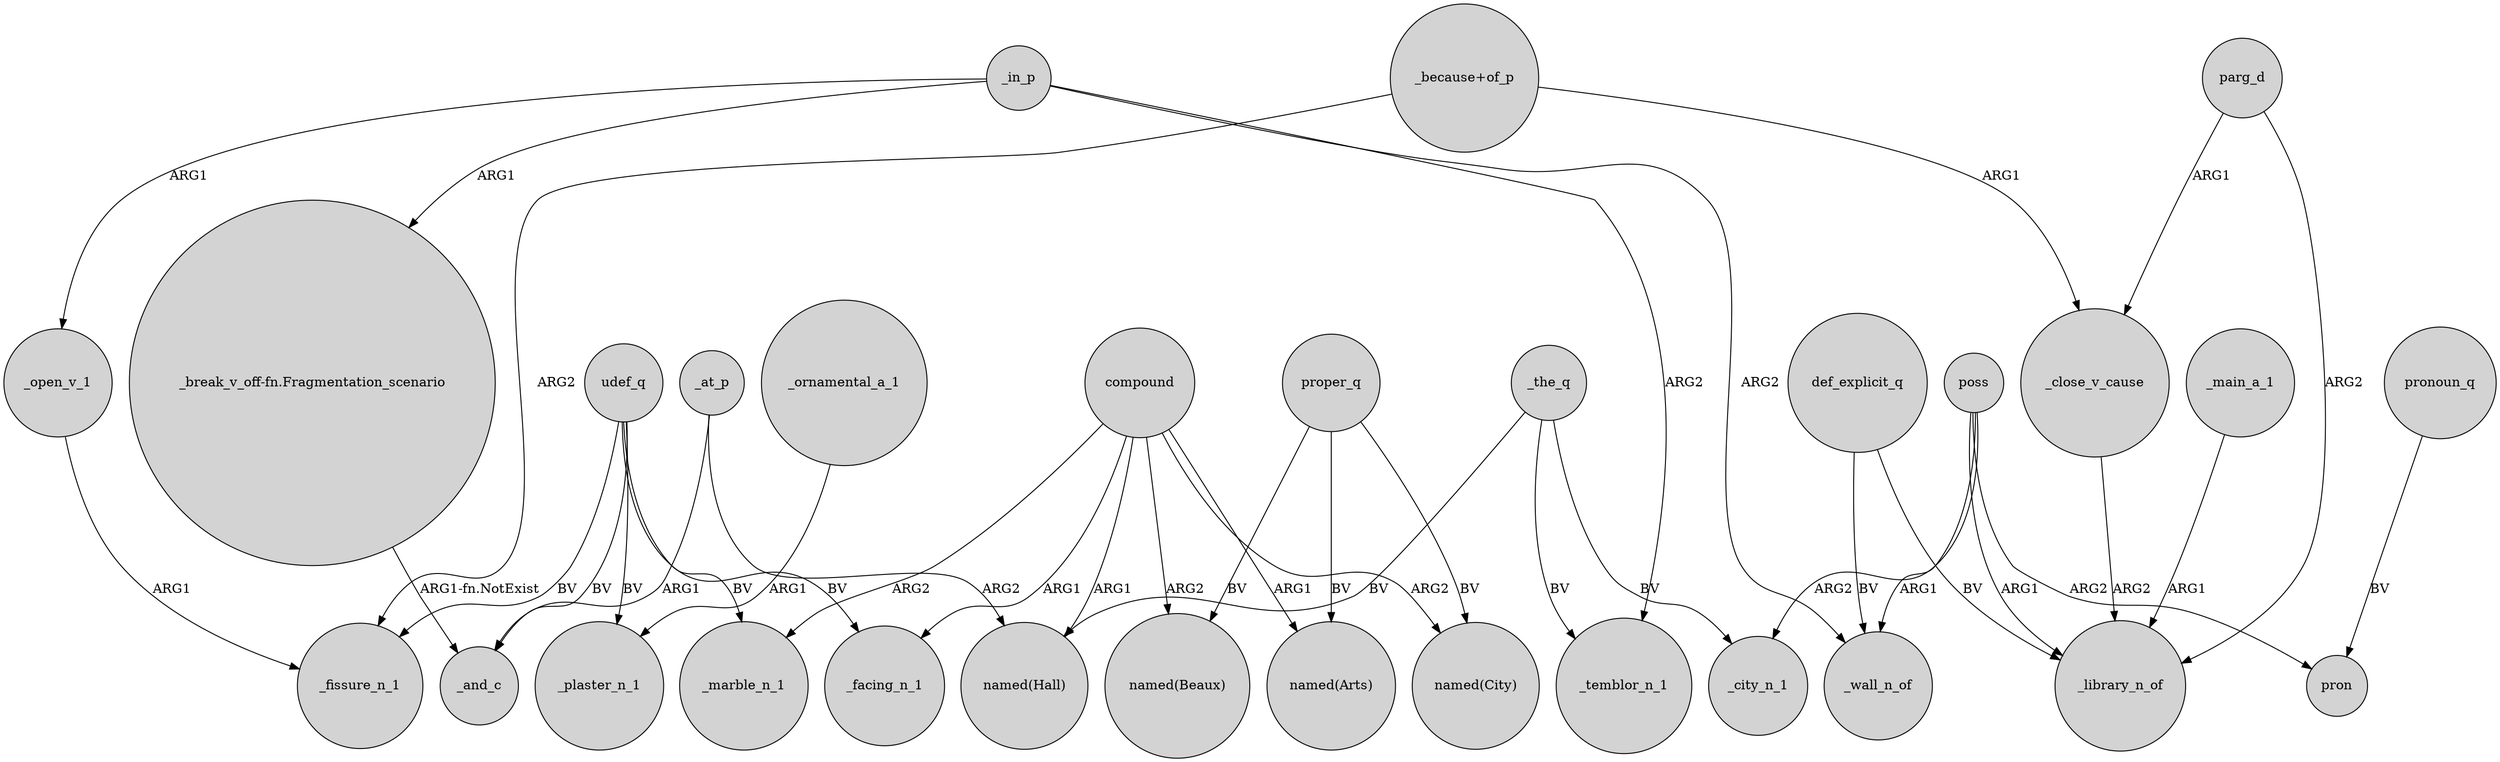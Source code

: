 digraph {
	node [shape=circle style=filled]
	_in_p -> _open_v_1 [label=ARG1]
	_open_v_1 -> _fissure_n_1 [label=ARG1]
	udef_q -> _marble_n_1 [label=BV]
	def_explicit_q -> _wall_n_of [label=BV]
	poss -> pron [label=ARG2]
	"_because+of_p" -> _close_v_cause [label=ARG1]
	udef_q -> _facing_n_1 [label=BV]
	compound -> _marble_n_1 [label=ARG2]
	compound -> "named(Hall)" [label=ARG1]
	parg_d -> _library_n_of [label=ARG2]
	compound -> "named(City)" [label=ARG2]
	_in_p -> "_break_v_off-fn.Fragmentation_scenario" [label=ARG1]
	proper_q -> "named(Arts)" [label=BV]
	udef_q -> _plaster_n_1 [label=BV]
	_at_p -> _and_c [label=ARG1]
	_at_p -> "named(Hall)" [label=ARG2]
	compound -> _facing_n_1 [label=ARG1]
	poss -> _library_n_of [label=ARG1]
	compound -> "named(Beaux)" [label=ARG2]
	proper_q -> "named(Beaux)" [label=BV]
	"_break_v_off-fn.Fragmentation_scenario" -> _and_c [label="ARG1-fn.NotExist"]
	compound -> "named(Arts)" [label=ARG1]
	udef_q -> _fissure_n_1 [label=BV]
	"_because+of_p" -> _fissure_n_1 [label=ARG2]
	_the_q -> _temblor_n_1 [label=BV]
	pronoun_q -> pron [label=BV]
	parg_d -> _close_v_cause [label=ARG1]
	proper_q -> "named(City)" [label=BV]
	_in_p -> _wall_n_of [label=ARG2]
	_main_a_1 -> _library_n_of [label=ARG1]
	_the_q -> _city_n_1 [label=BV]
	_close_v_cause -> _library_n_of [label=ARG2]
	_ornamental_a_1 -> _plaster_n_1 [label=ARG1]
	poss -> _city_n_1 [label=ARG2]
	poss -> _wall_n_of [label=ARG1]
	udef_q -> _and_c [label=BV]
	def_explicit_q -> _library_n_of [label=BV]
	_the_q -> "named(Hall)" [label=BV]
	_in_p -> _temblor_n_1 [label=ARG2]
}
